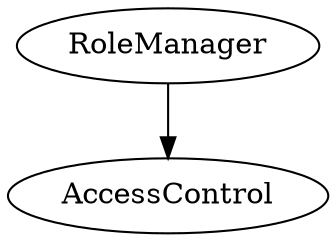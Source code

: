 digraph G {
  graph [ ratio = "auto", page = "40" ];
  "RoleManager";
  "AccessControl";
  "RoleManager" -> "AccessControl";
}

